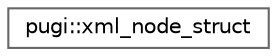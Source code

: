 digraph "类继承关系图"
{
 // INTERACTIVE_SVG=YES
 // LATEX_PDF_SIZE
  bgcolor="transparent";
  edge [fontname=Helvetica,fontsize=10,labelfontname=Helvetica,labelfontsize=10];
  node [fontname=Helvetica,fontsize=10,shape=box,height=0.2,width=0.4];
  rankdir="LR";
  Node0 [id="Node000000",label="pugi::xml_node_struct",height=0.2,width=0.4,color="grey40", fillcolor="white", style="filled",URL="$d8/d05/structpugi_1_1xml__node__struct.html",tooltip=" "];
}
